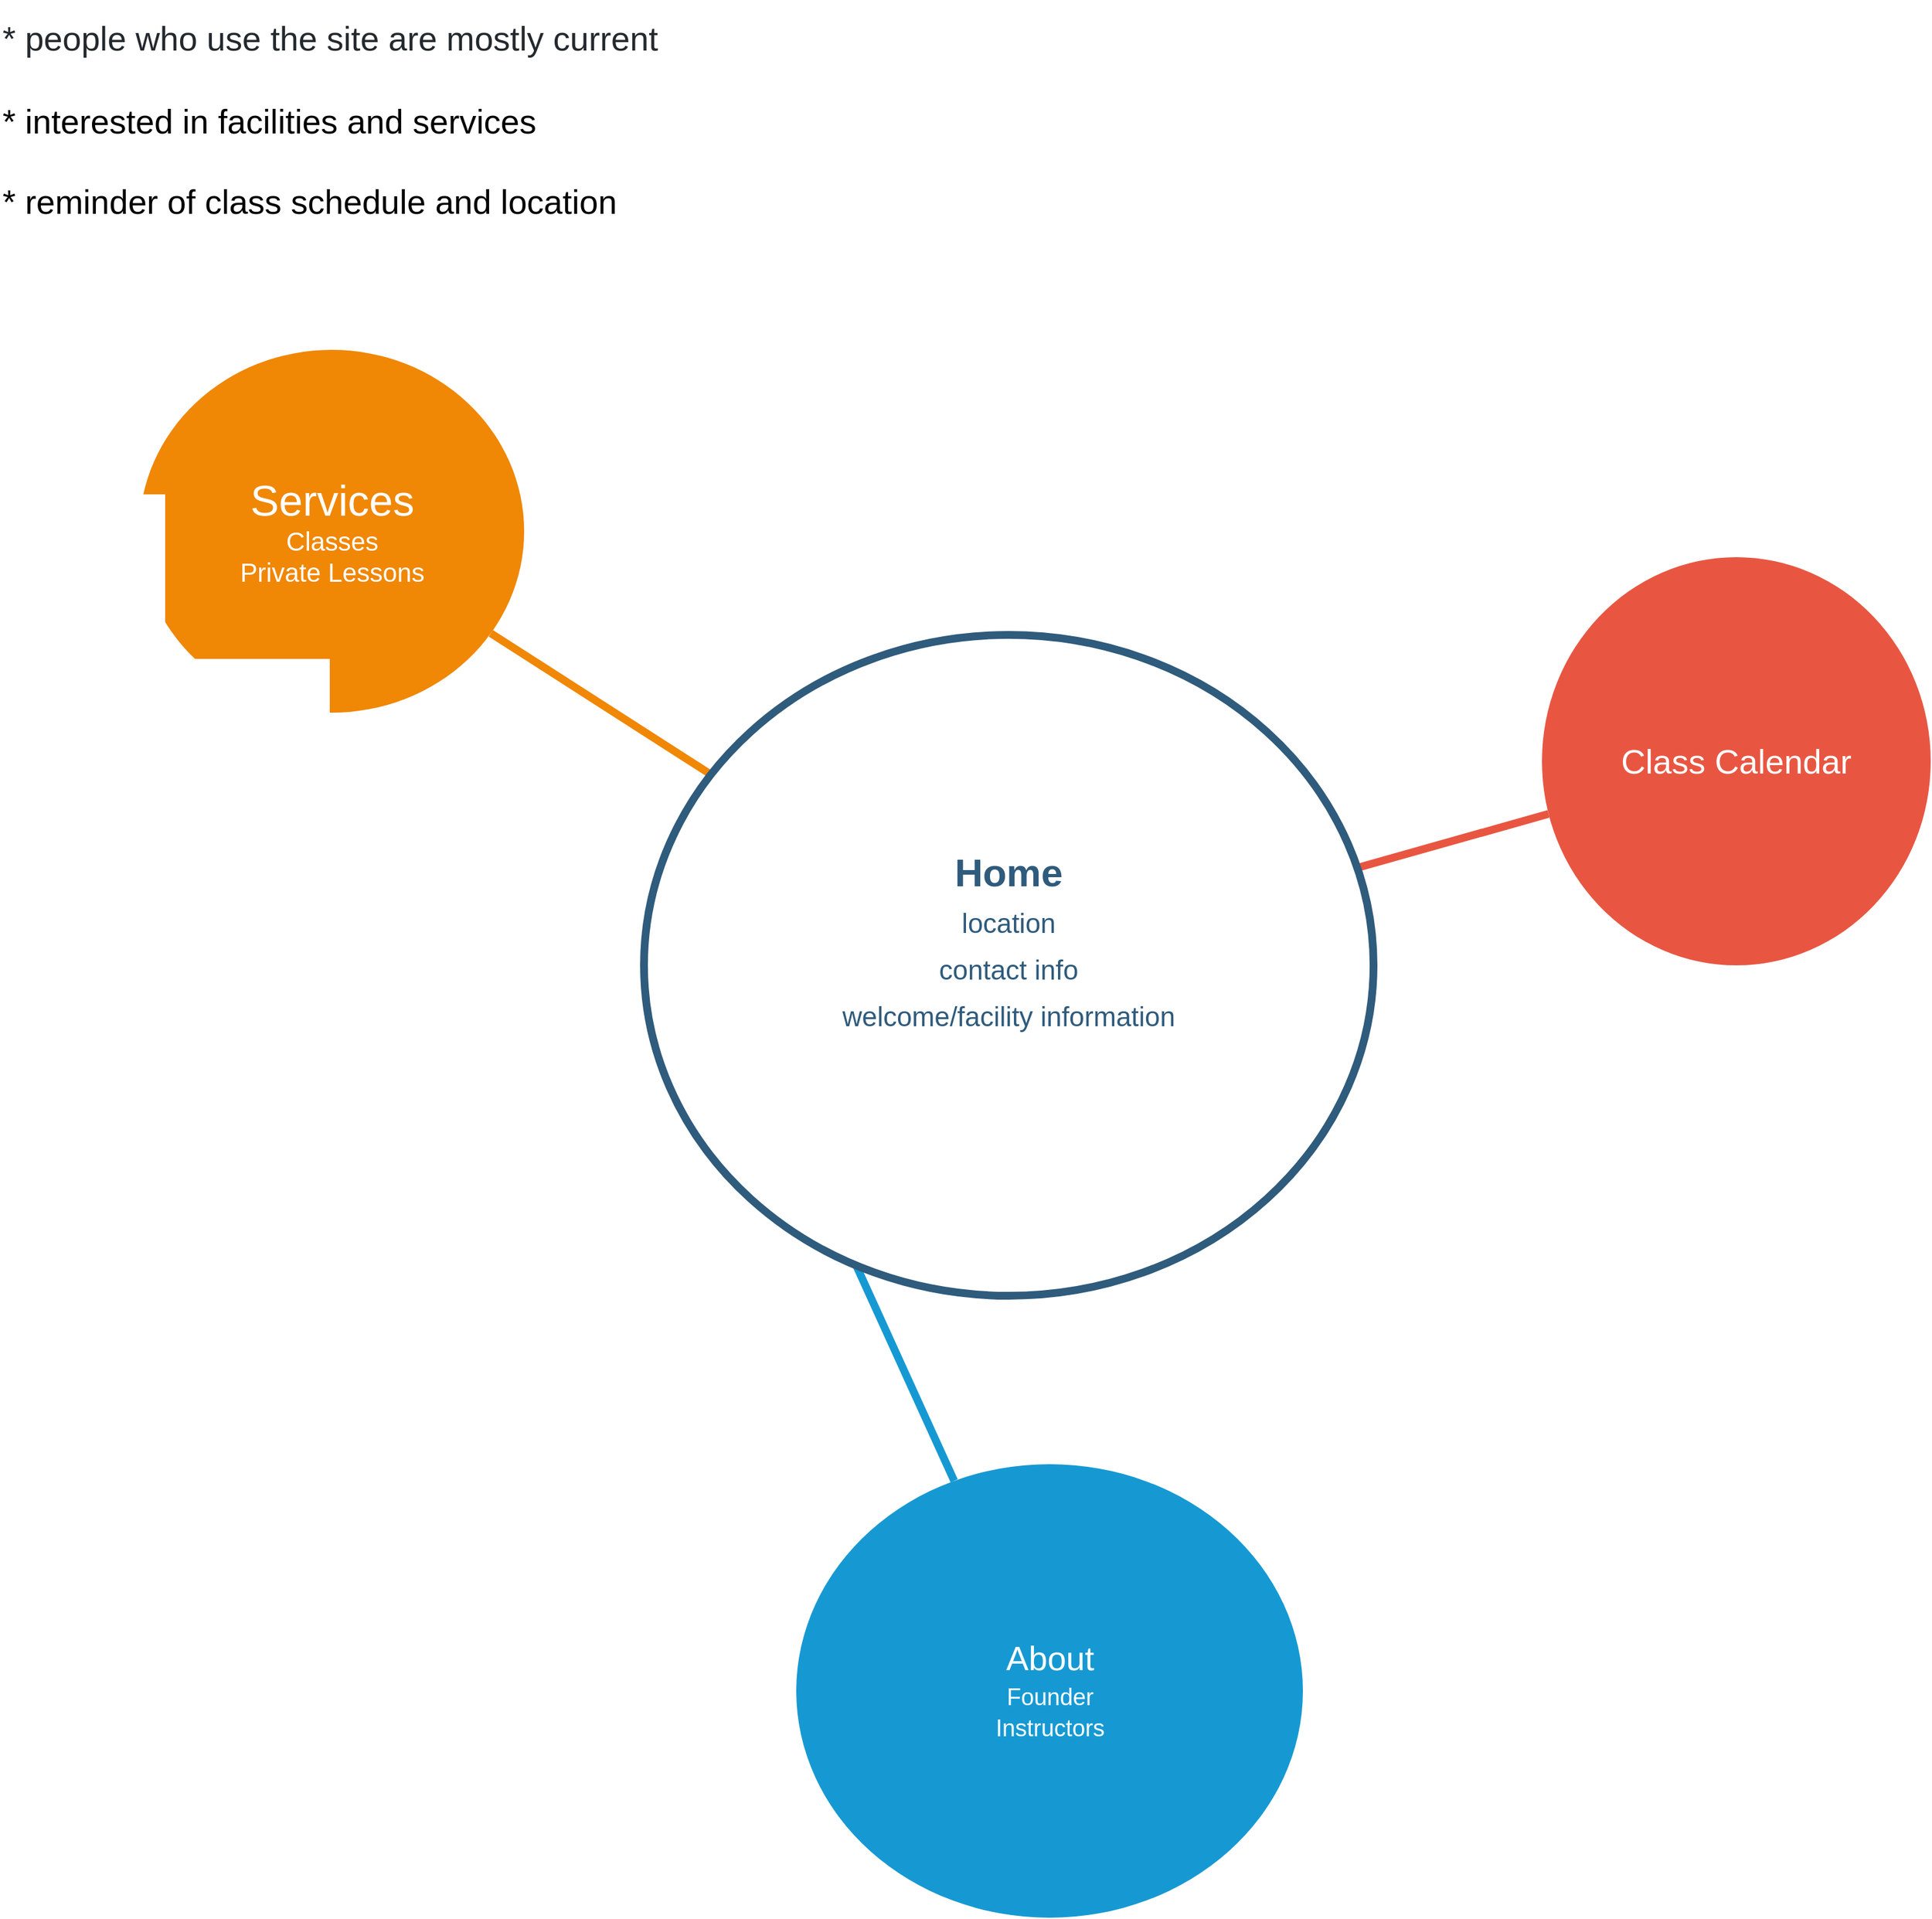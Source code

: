 <mxfile version="12.2.9" type="device" pages="1"><diagram id="46-A5q5FbclaXna0-Oc6" name="Page-1"><mxGraphModel dx="1665" dy="1793" grid="1" gridSize="10" guides="1" tooltips="1" connect="1" arrows="1" fold="1" page="1" pageScale="1" pageWidth="850" pageHeight="1100" math="0" shadow="0"><root><mxCell id="0"/><mxCell id="1" parent="0"/><mxCell id="6yU8H6GaZy_vI7vho-O--2" value="&lt;font&gt;&lt;span style=&quot;font-size: 26px&quot;&gt;About&lt;/span&gt;&lt;br&gt;&lt;font style=&quot;font-size: 18px&quot;&gt;Founder&lt;/font&gt;&lt;br&gt;&lt;font style=&quot;font-size: 18px&quot;&gt;Instructors&lt;/font&gt;&lt;br&gt;&lt;/font&gt;" style="ellipse;whiteSpace=wrap;html=1;shadow=0;fontFamily=Helvetica;fontSize=20;fontColor=#FFFFFF;align=center;strokeWidth=3;fillColor=#1699D3;strokeColor=none;" vertex="1" parent="1"><mxGeometry x="1504.5" y="1180" width="391" height="350" as="geometry"/></mxCell><mxCell id="6yU8H6GaZy_vI7vho-O--3" value="&lt;font style=&quot;font-size: 33px&quot;&gt;Services&lt;/font&gt;&lt;br&gt;Classes&lt;br&gt;Private Lessons" style="ellipse;whiteSpace=wrap;html=1;shadow=0;fontFamily=Helvetica;fontSize=20;fontColor=#FFFFFF;align=center;strokeWidth=3;fillColor=#F08705;strokeColor=none;gradientColor=none;" vertex="1" parent="1"><mxGeometry x="997.5" y="320" width="297" height="280" as="geometry"/></mxCell><mxCell id="6yU8H6GaZy_vI7vho-O--4" value="&lt;font style=&quot;font-size: 26px&quot;&gt;Class Calendar&lt;/font&gt;" style="ellipse;whiteSpace=wrap;html=1;shadow=0;fontFamily=Helvetica;fontSize=20;fontColor=#FFFFFF;align=center;strokeWidth=3;fillColor=#E85642;strokeColor=none;" vertex="1" parent="1"><mxGeometry x="2080" y="480" width="300" height="315" as="geometry"/></mxCell><mxCell id="6yU8H6GaZy_vI7vho-O--11" style="endArrow=none;strokeWidth=6;strokeColor=#1699D3;html=1;" edge="1" parent="1" target="6yU8H6GaZy_vI7vho-O--2"><mxGeometry relative="1" as="geometry"><mxPoint x="1529.368" y="979.463" as="sourcePoint"/></mxGeometry></mxCell><mxCell id="6yU8H6GaZy_vI7vho-O--12" style="endArrow=none;strokeWidth=6;strokeColor=#f08705;html=1;" edge="1" parent="1" source="6yU8H6GaZy_vI7vho-O--167" target="6yU8H6GaZy_vI7vho-O--3"><mxGeometry relative="1" as="geometry"/></mxCell><mxCell id="6yU8H6GaZy_vI7vho-O--13" style="endArrow=none;strokeWidth=6;strokeColor=#E85642;html=1;" edge="1" parent="1" source="6yU8H6GaZy_vI7vho-O--167" target="6yU8H6GaZy_vI7vho-O--4"><mxGeometry relative="1" as="geometry"/></mxCell><mxCell id="6yU8H6GaZy_vI7vho-O--167" value="Home&lt;br&gt;&lt;span style=&quot;font-weight: normal ; font-size: 21px&quot;&gt;location&lt;br&gt;contact info&lt;br&gt;welcome/facility information&lt;br&gt;&lt;br&gt;&lt;/span&gt;" style="ellipse;whiteSpace=wrap;html=1;shadow=0;fontFamily=Helvetica;fontSize=30;fontColor=#2F5B7C;align=center;strokeColor=#2F5B7C;strokeWidth=6;fillColor=#FFFFFF;fontStyle=1;gradientColor=none;" vertex="1" parent="1"><mxGeometry x="1387" y="540" width="563" height="510" as="geometry"/></mxCell><mxCell id="6yU8H6GaZy_vI7vho-O--197" value="&lt;span style=&quot;color: rgb(36, 41, 46); white-space: pre; background-color: rgb(255, 255, 255); font-size: 26px;&quot;&gt;* people who use the site are mostly current and prospective students&lt;/span&gt;" style="text;html=1;strokeColor=none;fillColor=none;align=left;verticalAlign=middle;whiteSpace=wrap;rounded=0;fontSize=26;" vertex="1" parent="1"><mxGeometry x="890" y="50" width="800" height="60" as="geometry"/></mxCell><mxCell id="6yU8H6GaZy_vI7vho-O--208" value="* interested in facilities and services&lt;br style=&quot;font-size: 26px;&quot;&gt;&lt;br style=&quot;font-size: 26px;&quot;&gt;* reminder of class schedule and location&lt;br style=&quot;font-size: 26px;&quot;&gt;" style="text;html=1;strokeColor=none;fillColor=none;align=left;verticalAlign=middle;whiteSpace=wrap;rounded=0;fontSize=26;" vertex="1" parent="1"><mxGeometry x="890" y="130" width="680" height="90" as="geometry"/></mxCell></root></mxGraphModel></diagram></mxfile>